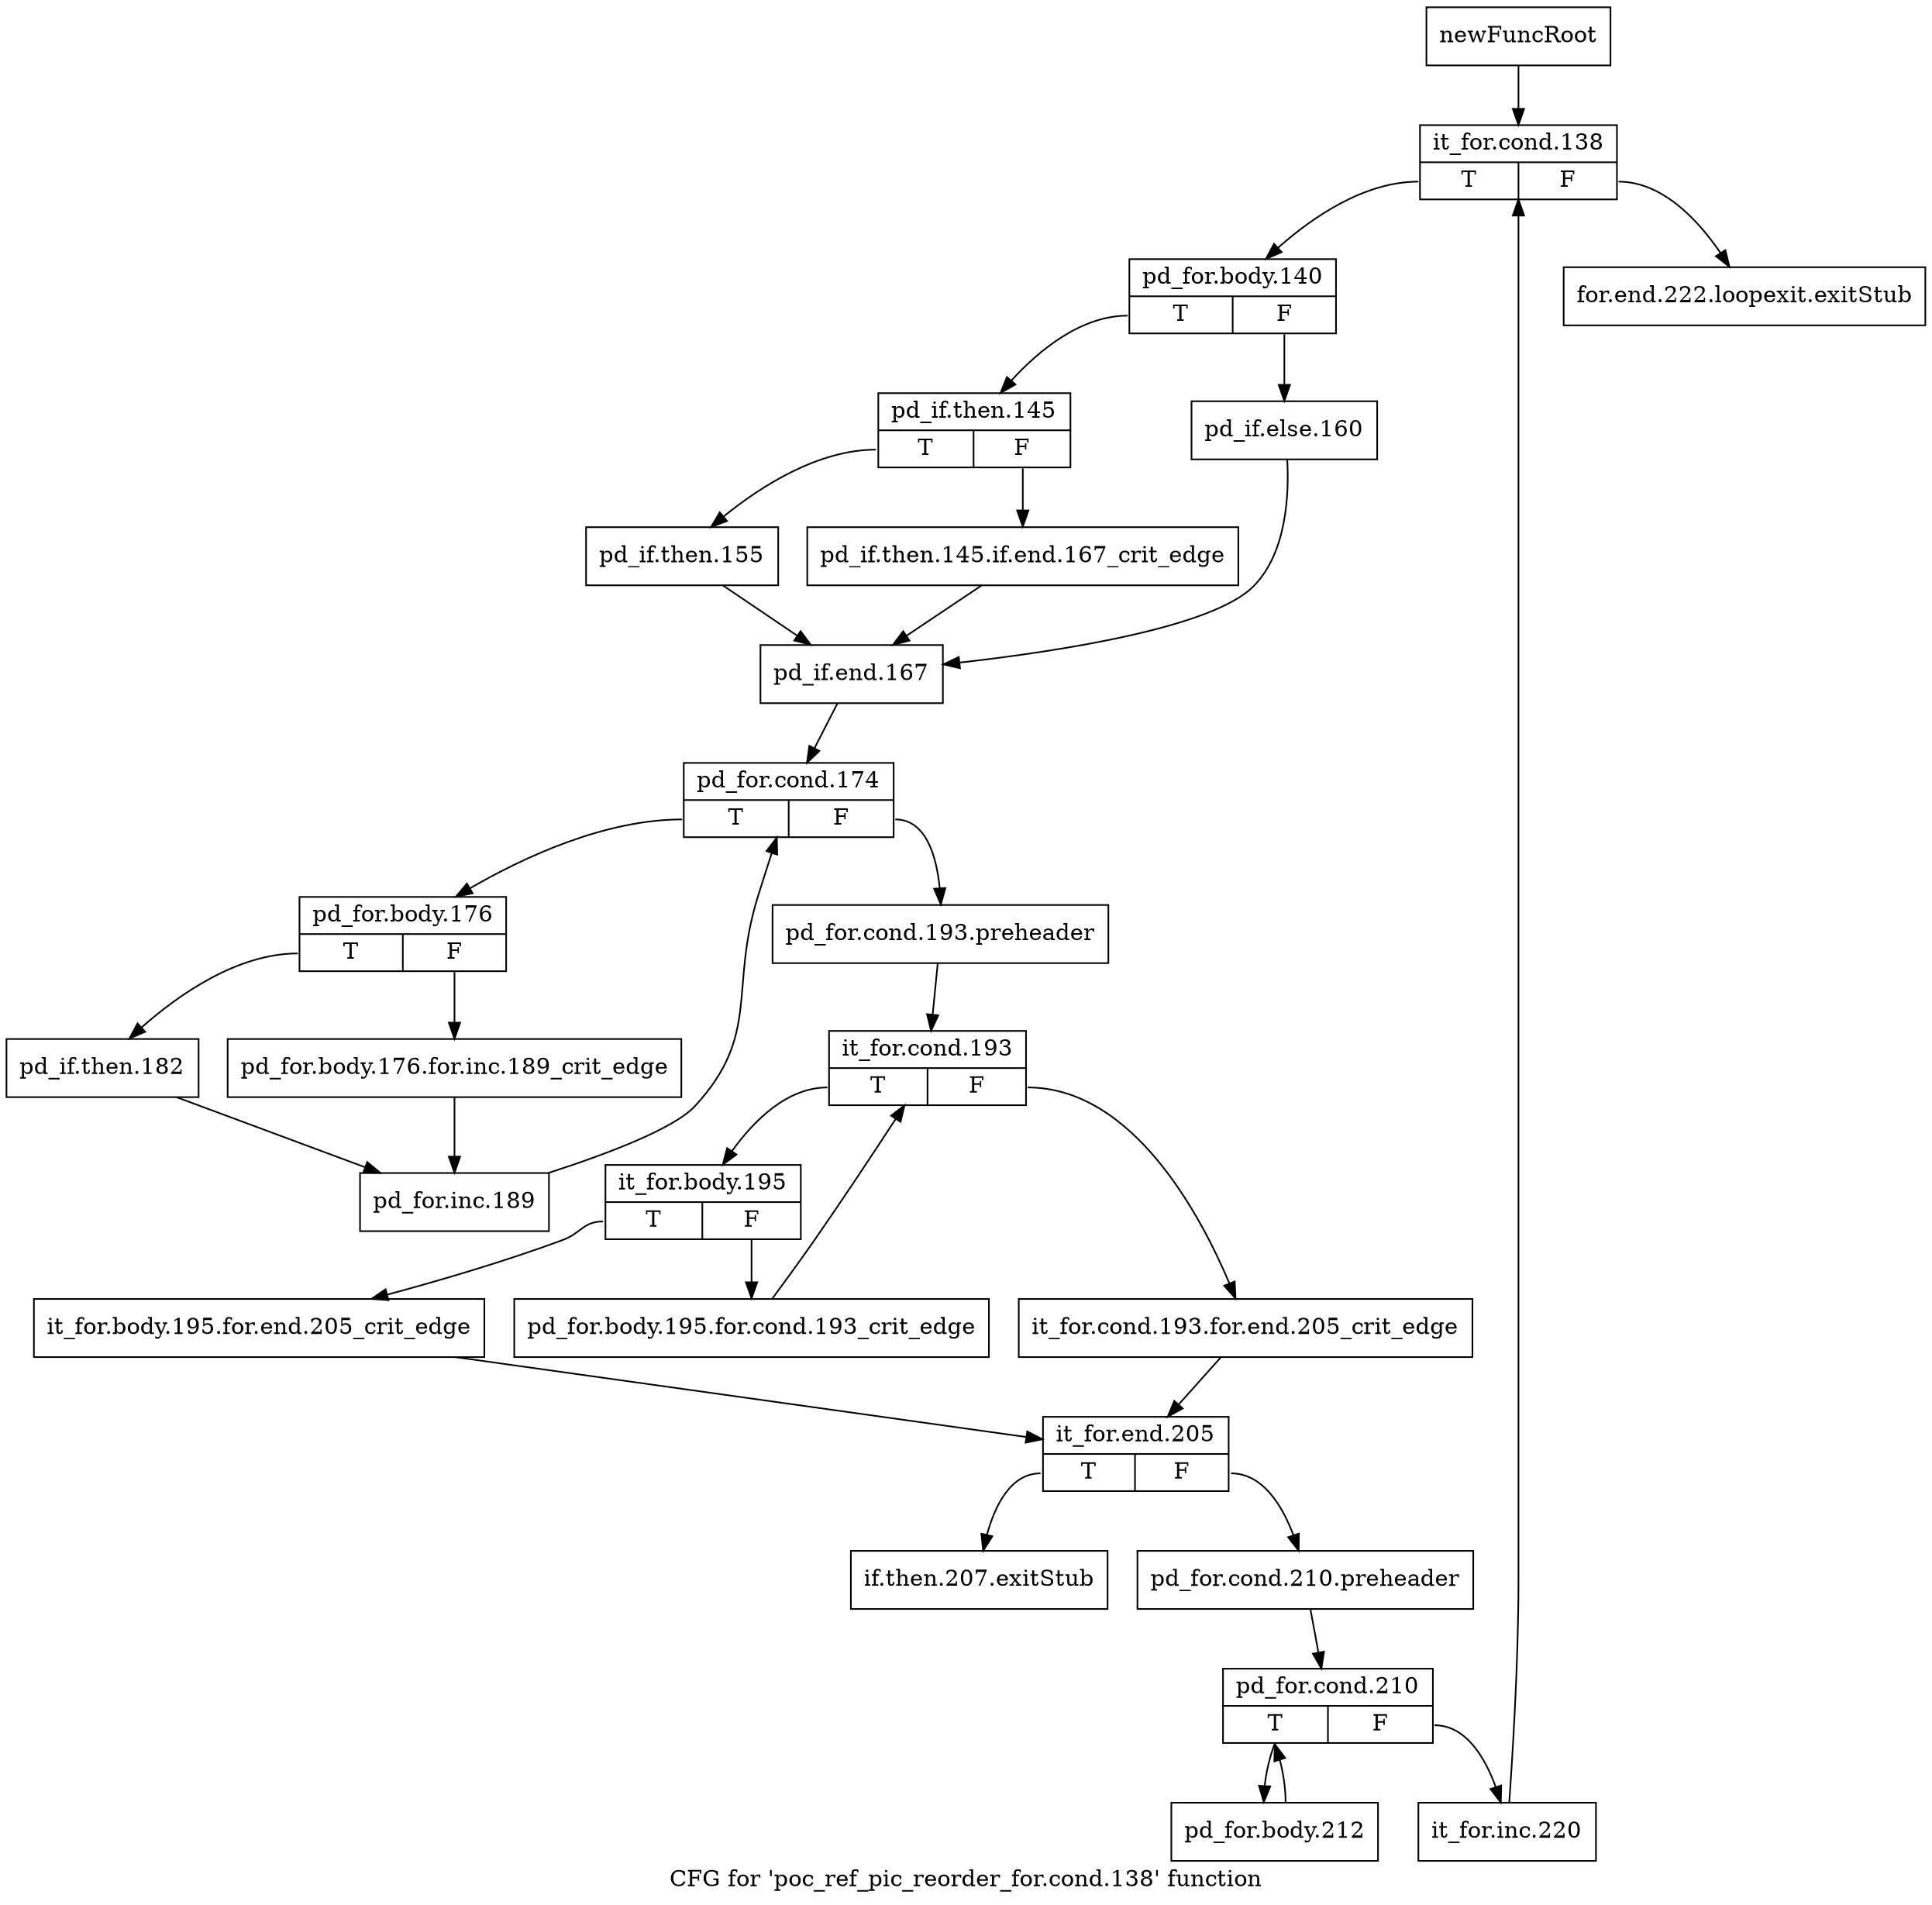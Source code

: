 digraph "CFG for 'poc_ref_pic_reorder_for.cond.138' function" {
	label="CFG for 'poc_ref_pic_reorder_for.cond.138' function";

	Node0x2ec01e0 [shape=record,label="{newFuncRoot}"];
	Node0x2ec01e0 -> Node0x2ec02d0;
	Node0x2ec0230 [shape=record,label="{for.end.222.loopexit.exitStub}"];
	Node0x2ec0280 [shape=record,label="{if.then.207.exitStub}"];
	Node0x2ec02d0 [shape=record,label="{it_for.cond.138|{<s0>T|<s1>F}}"];
	Node0x2ec02d0:s0 -> Node0x2ec0320;
	Node0x2ec02d0:s1 -> Node0x2ec0230;
	Node0x2ec0320 [shape=record,label="{pd_for.body.140|{<s0>T|<s1>F}}"];
	Node0x2ec0320:s0 -> Node0x2ec03c0;
	Node0x2ec0320:s1 -> Node0x2ec0370;
	Node0x2ec0370 [shape=record,label="{pd_if.else.160}"];
	Node0x2ec0370 -> Node0x2ec04b0;
	Node0x2ec03c0 [shape=record,label="{pd_if.then.145|{<s0>T|<s1>F}}"];
	Node0x2ec03c0:s0 -> Node0x2ec0460;
	Node0x2ec03c0:s1 -> Node0x2ec0410;
	Node0x2ec0410 [shape=record,label="{pd_if.then.145.if.end.167_crit_edge}"];
	Node0x2ec0410 -> Node0x2ec04b0;
	Node0x2ec0460 [shape=record,label="{pd_if.then.155}"];
	Node0x2ec0460 -> Node0x2ec04b0;
	Node0x2ec04b0 [shape=record,label="{pd_if.end.167}"];
	Node0x2ec04b0 -> Node0x2ec0500;
	Node0x2ec0500 [shape=record,label="{pd_for.cond.174|{<s0>T|<s1>F}}"];
	Node0x2ec0500:s0 -> Node0x2ec08c0;
	Node0x2ec0500:s1 -> Node0x2ec0550;
	Node0x2ec0550 [shape=record,label="{pd_for.cond.193.preheader}"];
	Node0x2ec0550 -> Node0x2ec05a0;
	Node0x2ec05a0 [shape=record,label="{it_for.cond.193|{<s0>T|<s1>F}}"];
	Node0x2ec05a0:s0 -> Node0x2ec0640;
	Node0x2ec05a0:s1 -> Node0x2ec05f0;
	Node0x2ec05f0 [shape=record,label="{it_for.cond.193.for.end.205_crit_edge}"];
	Node0x2ec05f0 -> Node0x2ec0730;
	Node0x2ec0640 [shape=record,label="{it_for.body.195|{<s0>T|<s1>F}}"];
	Node0x2ec0640:s0 -> Node0x2ec06e0;
	Node0x2ec0640:s1 -> Node0x2ec0690;
	Node0x2ec0690 [shape=record,label="{pd_for.body.195.for.cond.193_crit_edge}"];
	Node0x2ec0690 -> Node0x2ec05a0;
	Node0x2ec06e0 [shape=record,label="{it_for.body.195.for.end.205_crit_edge}"];
	Node0x2ec06e0 -> Node0x2ec0730;
	Node0x2ec0730 [shape=record,label="{it_for.end.205|{<s0>T|<s1>F}}"];
	Node0x2ec0730:s0 -> Node0x2ec0280;
	Node0x2ec0730:s1 -> Node0x2ec0780;
	Node0x2ec0780 [shape=record,label="{pd_for.cond.210.preheader}"];
	Node0x2ec0780 -> Node0x2ec07d0;
	Node0x2ec07d0 [shape=record,label="{pd_for.cond.210|{<s0>T|<s1>F}}"];
	Node0x2ec07d0:s0 -> Node0x2ec0870;
	Node0x2ec07d0:s1 -> Node0x2ec0820;
	Node0x2ec0820 [shape=record,label="{it_for.inc.220}"];
	Node0x2ec0820 -> Node0x2ec02d0;
	Node0x2ec0870 [shape=record,label="{pd_for.body.212}"];
	Node0x2ec0870 -> Node0x2ec07d0;
	Node0x2ec08c0 [shape=record,label="{pd_for.body.176|{<s0>T|<s1>F}}"];
	Node0x2ec08c0:s0 -> Node0x2ec0960;
	Node0x2ec08c0:s1 -> Node0x2ec0910;
	Node0x2ec0910 [shape=record,label="{pd_for.body.176.for.inc.189_crit_edge}"];
	Node0x2ec0910 -> Node0x2ec09b0;
	Node0x2ec0960 [shape=record,label="{pd_if.then.182}"];
	Node0x2ec0960 -> Node0x2ec09b0;
	Node0x2ec09b0 [shape=record,label="{pd_for.inc.189}"];
	Node0x2ec09b0 -> Node0x2ec0500;
}
